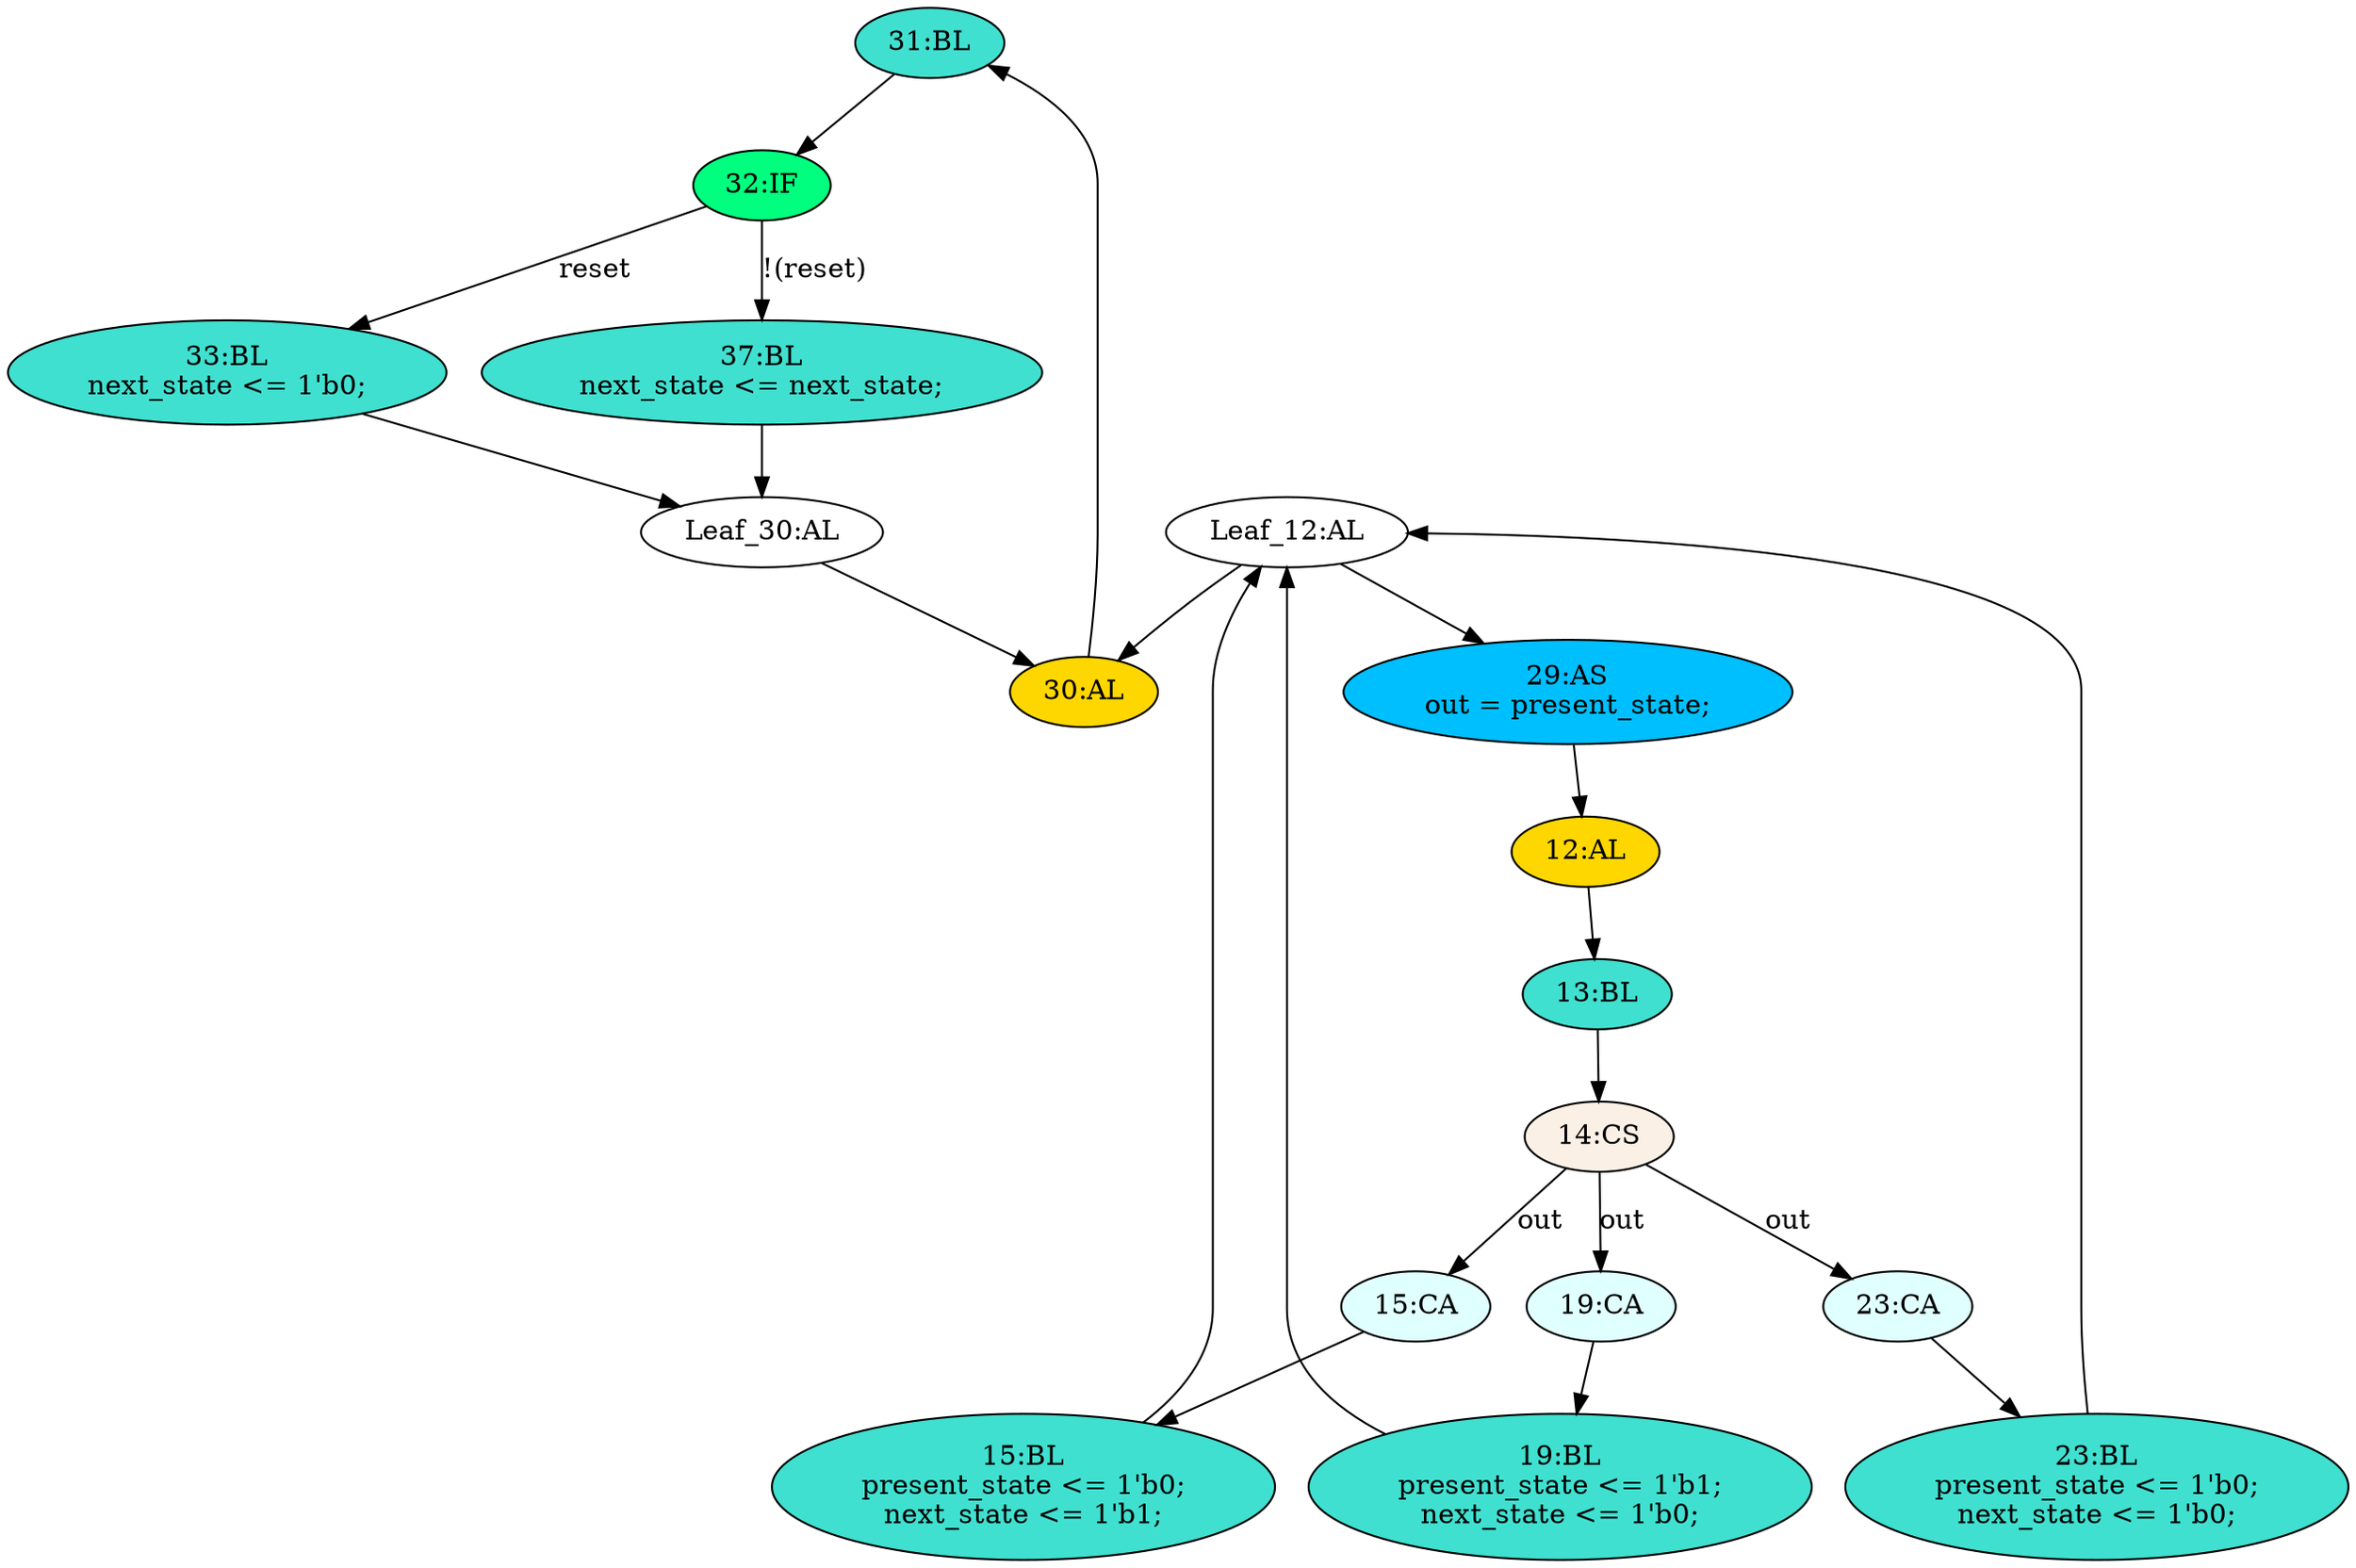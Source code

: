 strict digraph "compose( ,  )" {
	node [label="\N"];
	"31:BL"	[ast="<pyverilog.vparser.ast.Block object at 0x7f09ea4ea310>",
		fillcolor=turquoise,
		label="31:BL",
		statements="[]",
		style=filled,
		typ=Block];
	"32:IF"	[ast="<pyverilog.vparser.ast.IfStatement object at 0x7f09ea0d83d0>",
		fillcolor=springgreen,
		label="32:IF",
		statements="[]",
		style=filled,
		typ=IfStatement];
	"31:BL" -> "32:IF"	[cond="[]",
		lineno=None];
	"15:BL"	[ast="<pyverilog.vparser.ast.Block object at 0x7f09ea464ed0>",
		fillcolor=turquoise,
		label="15:BL
present_state <= 1'b0;
next_state <= 1'b1;",
		statements="[<pyverilog.vparser.ast.NonblockingSubstitution object at 0x7f09ea464890>, <pyverilog.vparser.ast.NonblockingSubstitution object \
at 0x7f09ea1cebd0>]",
		style=filled,
		typ=Block];
	"Leaf_12:AL"	[def_var="['present_state', 'next_state']",
		label="Leaf_12:AL"];
	"15:BL" -> "Leaf_12:AL"	[cond="[]",
		lineno=None];
	"30:AL"	[ast="<pyverilog.vparser.ast.Always object at 0x7f09ea4eaf90>",
		clk_sens=True,
		fillcolor=gold,
		label="30:AL",
		sens="['clk']",
		statements="[]",
		style=filled,
		typ=Always,
		use_var="['reset', 'next_state']"];
	"30:AL" -> "31:BL"	[cond="[]",
		lineno=None];
	"19:BL"	[ast="<pyverilog.vparser.ast.Block object at 0x7f09ea47d4d0>",
		fillcolor=turquoise,
		label="19:BL
present_state <= 1'b1;
next_state <= 1'b0;",
		statements="[<pyverilog.vparser.ast.NonblockingSubstitution object at 0x7f09ea47d610>, <pyverilog.vparser.ast.NonblockingSubstitution object \
at 0x7f09ea467750>]",
		style=filled,
		typ=Block];
	"19:BL" -> "Leaf_12:AL"	[cond="[]",
		lineno=None];
	"15:CA"	[ast="<pyverilog.vparser.ast.Case object at 0x7f09ea464110>",
		fillcolor=lightcyan,
		label="15:CA",
		statements="[]",
		style=filled,
		typ=Case];
	"15:CA" -> "15:BL"	[cond="[]",
		lineno=None];
	"12:AL"	[ast="<pyverilog.vparser.ast.Always object at 0x7f09ea1d6810>",
		clk_sens=False,
		fillcolor=gold,
		label="12:AL",
		sens="['out']",
		statements="[]",
		style=filled,
		typ=Always,
		use_var="['out']"];
	"13:BL"	[ast="<pyverilog.vparser.ast.Block object at 0x7f09ea1d6bd0>",
		fillcolor=turquoise,
		label="13:BL",
		statements="[]",
		style=filled,
		typ=Block];
	"12:AL" -> "13:BL"	[cond="[]",
		lineno=None];
	"14:CS"	[ast="<pyverilog.vparser.ast.CaseStatement object at 0x7f09ea467850>",
		fillcolor=linen,
		label="14:CS",
		statements="[]",
		style=filled,
		typ=CaseStatement];
	"14:CS" -> "15:CA"	[cond="['out']",
		label=out,
		lineno=14];
	"19:CA"	[ast="<pyverilog.vparser.ast.Case object at 0x7f09ea472550>",
		fillcolor=lightcyan,
		label="19:CA",
		statements="[]",
		style=filled,
		typ=Case];
	"14:CS" -> "19:CA"	[cond="['out']",
		label=out,
		lineno=14];
	"23:CA"	[ast="<pyverilog.vparser.ast.Case object at 0x7f09ea467e90>",
		fillcolor=lightcyan,
		label="23:CA",
		statements="[]",
		style=filled,
		typ=Case];
	"14:CS" -> "23:CA"	[cond="['out']",
		label=out,
		lineno=14];
	"Leaf_12:AL" -> "30:AL";
	"29:AS"	[ast="<pyverilog.vparser.ast.Assign object at 0x7f09ea4eae90>",
		def_var="['out']",
		fillcolor=deepskyblue,
		label="29:AS
out = present_state;",
		statements="[]",
		style=filled,
		typ=Assign,
		use_var="['present_state']"];
	"Leaf_12:AL" -> "29:AS";
	"33:BL"	[ast="<pyverilog.vparser.ast.Block object at 0x7f09ea0d8b10>",
		fillcolor=turquoise,
		label="33:BL
next_state <= 1'b0;",
		statements="[<pyverilog.vparser.ast.NonblockingSubstitution object at 0x7f09ea0d8a10>]",
		style=filled,
		typ=Block];
	"Leaf_30:AL"	[def_var="['next_state']",
		label="Leaf_30:AL"];
	"33:BL" -> "Leaf_30:AL"	[cond="[]",
		lineno=None];
	"19:CA" -> "19:BL"	[cond="[]",
		lineno=None];
	"32:IF" -> "33:BL"	[cond="['reset']",
		label=reset,
		lineno=32];
	"37:BL"	[ast="<pyverilog.vparser.ast.Block object at 0x7f09ea0d8c10>",
		fillcolor=turquoise,
		label="37:BL
next_state <= next_state;",
		statements="[<pyverilog.vparser.ast.NonblockingSubstitution object at 0x7f09ea0d8dd0>]",
		style=filled,
		typ=Block];
	"32:IF" -> "37:BL"	[cond="['reset']",
		label="!(reset)",
		lineno=32];
	"13:BL" -> "14:CS"	[cond="[]",
		lineno=None];
	"23:BL"	[ast="<pyverilog.vparser.ast.Block object at 0x7f09ea467090>",
		fillcolor=turquoise,
		label="23:BL
present_state <= 1'b0;
next_state <= 1'b0;",
		statements="[<pyverilog.vparser.ast.NonblockingSubstitution object at 0x7f09ea467f50>, <pyverilog.vparser.ast.NonblockingSubstitution object \
at 0x7f09ee385d10>]",
		style=filled,
		typ=Block];
	"23:CA" -> "23:BL"	[cond="[]",
		lineno=None];
	"Leaf_30:AL" -> "30:AL";
	"29:AS" -> "12:AL";
	"23:BL" -> "Leaf_12:AL"	[cond="[]",
		lineno=None];
	"37:BL" -> "Leaf_30:AL"	[cond="[]",
		lineno=None];
}
